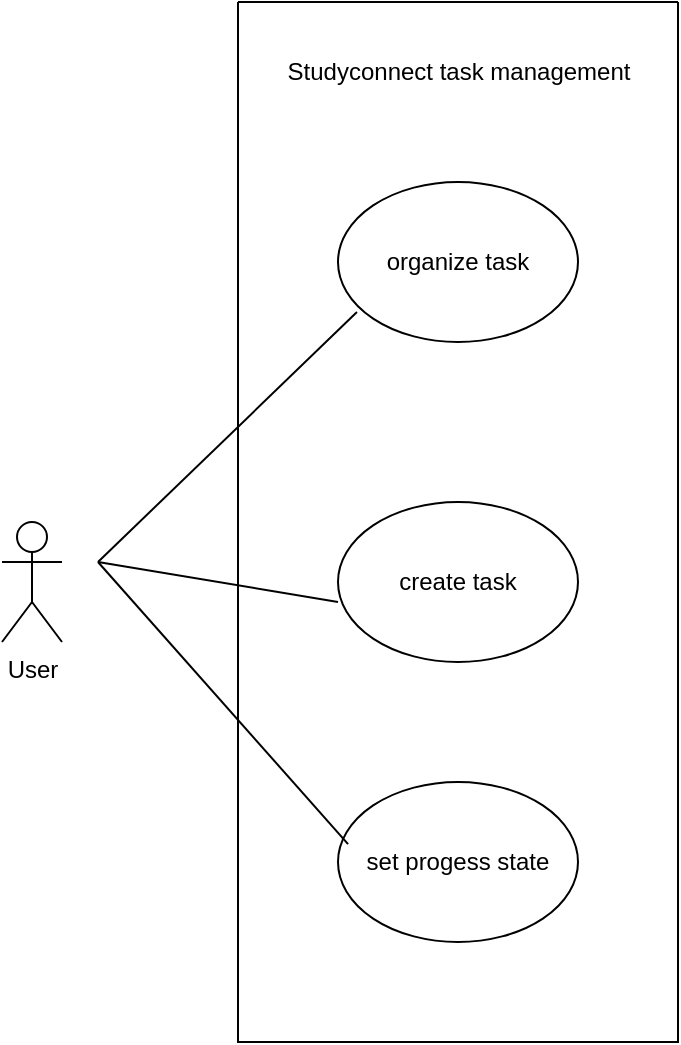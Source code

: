 <mxfile version="28.2.5">
  <diagram name="Seite-1" id="RkiwsYJOk1E3sb3KsASB">
    <mxGraphModel dx="602" dy="993" grid="1" gridSize="10" guides="1" tooltips="1" connect="1" arrows="1" fold="1" page="1" pageScale="1" pageWidth="827" pageHeight="1169" math="0" shadow="0">
      <root>
        <mxCell id="0" />
        <mxCell id="1" parent="0" />
        <mxCell id="8E5aHSiouQHgghNjFQxi-1" value="create task" style="ellipse;whiteSpace=wrap;html=1;" vertex="1" parent="1">
          <mxGeometry x="250" y="470" width="120" height="80" as="geometry" />
        </mxCell>
        <mxCell id="8E5aHSiouQHgghNjFQxi-2" value="organize task" style="ellipse;whiteSpace=wrap;html=1;" vertex="1" parent="1">
          <mxGeometry x="250" y="310" width="120" height="80" as="geometry" />
        </mxCell>
        <mxCell id="8E5aHSiouQHgghNjFQxi-3" value="set progess state" style="ellipse;whiteSpace=wrap;html=1;" vertex="1" parent="1">
          <mxGeometry x="250" y="610" width="120" height="80" as="geometry" />
        </mxCell>
        <mxCell id="8E5aHSiouQHgghNjFQxi-4" value="User" style="shape=umlActor;verticalLabelPosition=bottom;verticalAlign=top;html=1;outlineConnect=0;" vertex="1" parent="1">
          <mxGeometry x="82" y="480" width="30" height="60" as="geometry" />
        </mxCell>
        <mxCell id="8E5aHSiouQHgghNjFQxi-6" value="" style="swimlane;startSize=0;" vertex="1" parent="1">
          <mxGeometry x="200" y="220" width="220" height="520" as="geometry" />
        </mxCell>
        <mxCell id="8E5aHSiouQHgghNjFQxi-7" value="Studyconnect task management" style="text;html=1;align=center;verticalAlign=middle;resizable=0;points=[];autosize=1;strokeColor=none;fillColor=none;" vertex="1" parent="8E5aHSiouQHgghNjFQxi-6">
          <mxGeometry x="15" y="20" width="190" height="30" as="geometry" />
        </mxCell>
        <mxCell id="8E5aHSiouQHgghNjFQxi-8" value="" style="endArrow=none;html=1;rounded=0;entryX=0.079;entryY=0.813;entryDx=0;entryDy=0;entryPerimeter=0;" edge="1" parent="1" target="8E5aHSiouQHgghNjFQxi-2">
          <mxGeometry width="50" height="50" relative="1" as="geometry">
            <mxPoint x="130" y="500" as="sourcePoint" />
            <mxPoint x="180" y="450" as="targetPoint" />
          </mxGeometry>
        </mxCell>
        <mxCell id="8E5aHSiouQHgghNjFQxi-9" value="" style="endArrow=none;html=1;rounded=0;exitX=0.042;exitY=0.388;exitDx=0;exitDy=0;exitPerimeter=0;" edge="1" parent="1" source="8E5aHSiouQHgghNjFQxi-3">
          <mxGeometry width="50" height="50" relative="1" as="geometry">
            <mxPoint x="72" y="620" as="sourcePoint" />
            <mxPoint x="130" y="500" as="targetPoint" />
          </mxGeometry>
        </mxCell>
        <mxCell id="8E5aHSiouQHgghNjFQxi-10" value="" style="endArrow=none;html=1;rounded=0;entryX=0.017;entryY=0.65;entryDx=0;entryDy=0;entryPerimeter=0;" edge="1" parent="1">
          <mxGeometry width="50" height="50" relative="1" as="geometry">
            <mxPoint x="130" y="500" as="sourcePoint" />
            <mxPoint x="250.0" y="520" as="targetPoint" />
          </mxGeometry>
        </mxCell>
      </root>
    </mxGraphModel>
  </diagram>
</mxfile>
